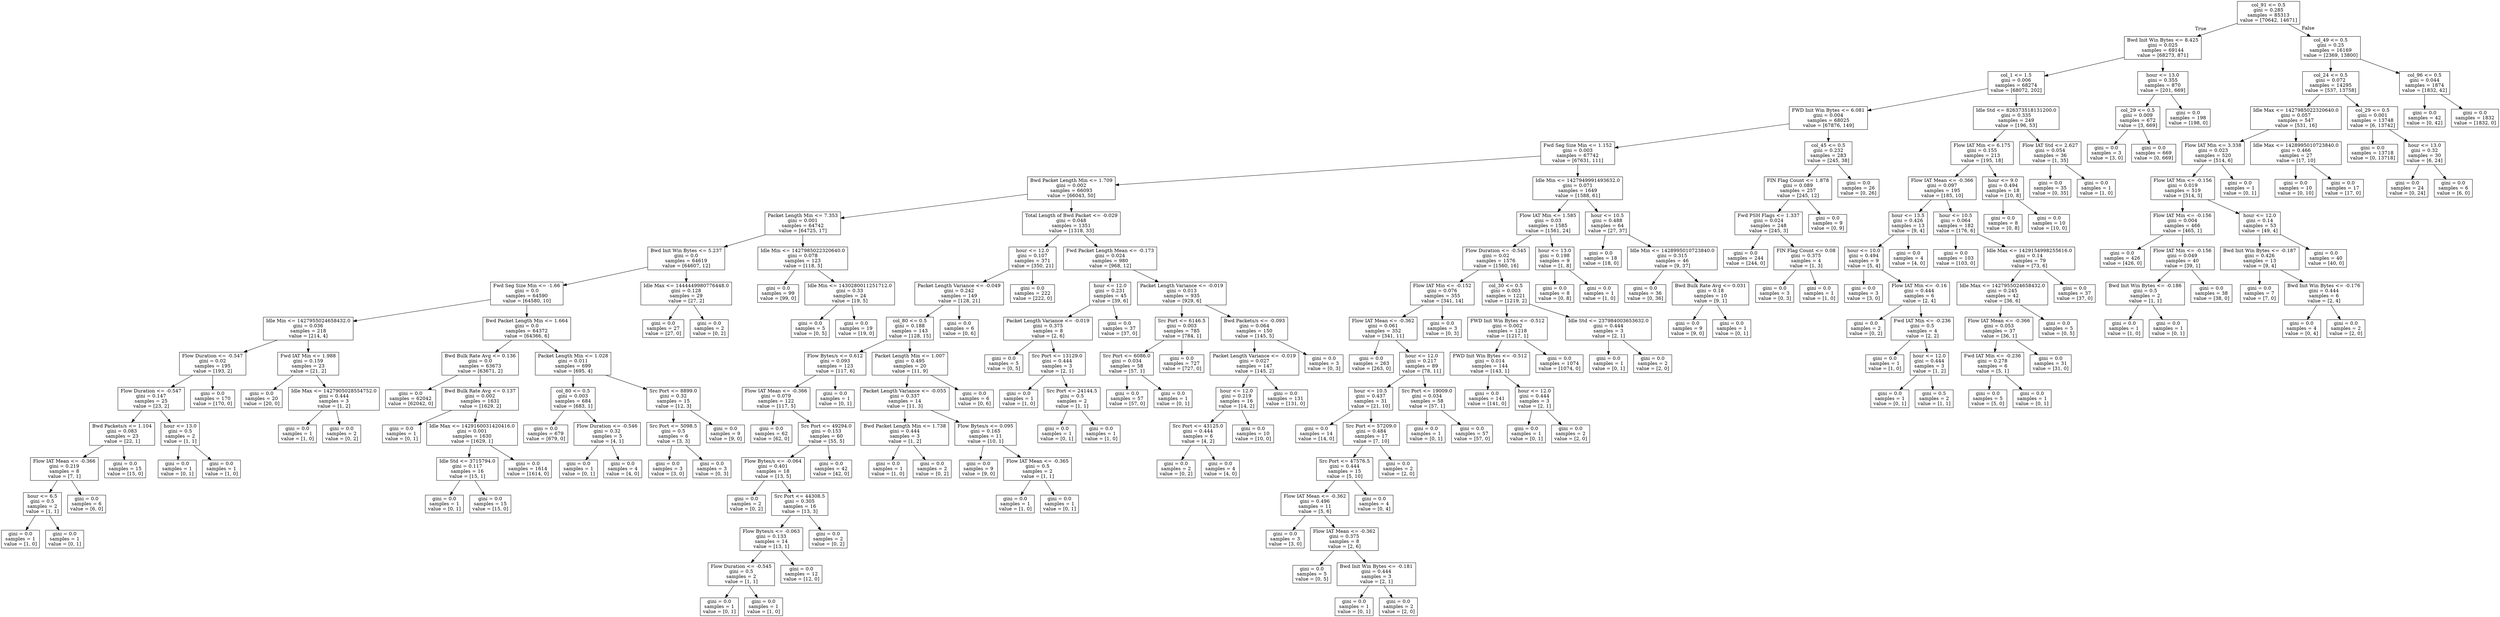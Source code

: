 digraph Tree {
node [shape=box] ;
0 [label="col_91 <= 0.5\ngini = 0.285\nsamples = 85313\nvalue = [70642, 14671]"] ;
1 [label="Bwd Init Win Bytes <= 8.425\ngini = 0.025\nsamples = 69144\nvalue = [68273, 871]"] ;
0 -> 1 [labeldistance=2.5, labelangle=45, headlabel="True"] ;
2 [label="col_1 <= 1.5\ngini = 0.006\nsamples = 68274\nvalue = [68072, 202]"] ;
1 -> 2 ;
3 [label="FWD Init Win Bytes <= 6.081\ngini = 0.004\nsamples = 68025\nvalue = [67876, 149]"] ;
2 -> 3 ;
4 [label="Fwd Seg Size Min <= 1.152\ngini = 0.003\nsamples = 67742\nvalue = [67631, 111]"] ;
3 -> 4 ;
5 [label="Bwd Packet Length Min <= 1.709\ngini = 0.002\nsamples = 66093\nvalue = [66043, 50]"] ;
4 -> 5 ;
6 [label="Packet Length Min <= 7.353\ngini = 0.001\nsamples = 64742\nvalue = [64725, 17]"] ;
5 -> 6 ;
7 [label="Bwd Init Win Bytes <= 5.237\ngini = 0.0\nsamples = 64619\nvalue = [64607, 12]"] ;
6 -> 7 ;
8 [label="Fwd Seg Size Min <= -1.66\ngini = 0.0\nsamples = 64590\nvalue = [64580, 10]"] ;
7 -> 8 ;
9 [label="Idle Min <= 1427955024658432.0\ngini = 0.036\nsamples = 218\nvalue = [214, 4]"] ;
8 -> 9 ;
10 [label="Flow Duration <= -0.547\ngini = 0.02\nsamples = 195\nvalue = [193, 2]"] ;
9 -> 10 ;
11 [label="Flow Duration <= -0.547\ngini = 0.147\nsamples = 25\nvalue = [23, 2]"] ;
10 -> 11 ;
12 [label="Bwd Packets/s <= 1.104\ngini = 0.083\nsamples = 23\nvalue = [22, 1]"] ;
11 -> 12 ;
13 [label="Flow IAT Mean <= -0.366\ngini = 0.219\nsamples = 8\nvalue = [7, 1]"] ;
12 -> 13 ;
14 [label="hour <= 6.5\ngini = 0.5\nsamples = 2\nvalue = [1, 1]"] ;
13 -> 14 ;
15 [label="gini = 0.0\nsamples = 1\nvalue = [1, 0]"] ;
14 -> 15 ;
16 [label="gini = 0.0\nsamples = 1\nvalue = [0, 1]"] ;
14 -> 16 ;
17 [label="gini = 0.0\nsamples = 6\nvalue = [6, 0]"] ;
13 -> 17 ;
18 [label="gini = 0.0\nsamples = 15\nvalue = [15, 0]"] ;
12 -> 18 ;
19 [label="hour <= 13.0\ngini = 0.5\nsamples = 2\nvalue = [1, 1]"] ;
11 -> 19 ;
20 [label="gini = 0.0\nsamples = 1\nvalue = [0, 1]"] ;
19 -> 20 ;
21 [label="gini = 0.0\nsamples = 1\nvalue = [1, 0]"] ;
19 -> 21 ;
22 [label="gini = 0.0\nsamples = 170\nvalue = [170, 0]"] ;
10 -> 22 ;
23 [label="Fwd IAT Min <= 1.988\ngini = 0.159\nsamples = 23\nvalue = [21, 2]"] ;
9 -> 23 ;
24 [label="gini = 0.0\nsamples = 20\nvalue = [20, 0]"] ;
23 -> 24 ;
25 [label="Idle Max <= 1427905028554752.0\ngini = 0.444\nsamples = 3\nvalue = [1, 2]"] ;
23 -> 25 ;
26 [label="gini = 0.0\nsamples = 1\nvalue = [1, 0]"] ;
25 -> 26 ;
27 [label="gini = 0.0\nsamples = 2\nvalue = [0, 2]"] ;
25 -> 27 ;
28 [label="Bwd Packet Length Min <= 1.664\ngini = 0.0\nsamples = 64372\nvalue = [64366, 6]"] ;
8 -> 28 ;
29 [label="Bwd Bulk Rate Avg <= 0.136\ngini = 0.0\nsamples = 63673\nvalue = [63671, 2]"] ;
28 -> 29 ;
30 [label="gini = 0.0\nsamples = 62042\nvalue = [62042, 0]"] ;
29 -> 30 ;
31 [label="Bwd Bulk Rate Avg <= 0.137\ngini = 0.002\nsamples = 1631\nvalue = [1629, 2]"] ;
29 -> 31 ;
32 [label="gini = 0.0\nsamples = 1\nvalue = [0, 1]"] ;
31 -> 32 ;
33 [label="Idle Max <= 1429160031420416.0\ngini = 0.001\nsamples = 1630\nvalue = [1629, 1]"] ;
31 -> 33 ;
34 [label="Idle Std <= 3715794.0\ngini = 0.117\nsamples = 16\nvalue = [15, 1]"] ;
33 -> 34 ;
35 [label="gini = 0.0\nsamples = 1\nvalue = [0, 1]"] ;
34 -> 35 ;
36 [label="gini = 0.0\nsamples = 15\nvalue = [15, 0]"] ;
34 -> 36 ;
37 [label="gini = 0.0\nsamples = 1614\nvalue = [1614, 0]"] ;
33 -> 37 ;
38 [label="Packet Length Min <= 1.028\ngini = 0.011\nsamples = 699\nvalue = [695, 4]"] ;
28 -> 38 ;
39 [label="col_80 <= 0.5\ngini = 0.003\nsamples = 684\nvalue = [683, 1]"] ;
38 -> 39 ;
40 [label="gini = 0.0\nsamples = 679\nvalue = [679, 0]"] ;
39 -> 40 ;
41 [label="Flow Duration <= -0.546\ngini = 0.32\nsamples = 5\nvalue = [4, 1]"] ;
39 -> 41 ;
42 [label="gini = 0.0\nsamples = 1\nvalue = [0, 1]"] ;
41 -> 42 ;
43 [label="gini = 0.0\nsamples = 4\nvalue = [4, 0]"] ;
41 -> 43 ;
44 [label="Src Port <= 8899.0\ngini = 0.32\nsamples = 15\nvalue = [12, 3]"] ;
38 -> 44 ;
45 [label="Src Port <= 5098.5\ngini = 0.5\nsamples = 6\nvalue = [3, 3]"] ;
44 -> 45 ;
46 [label="gini = 0.0\nsamples = 3\nvalue = [3, 0]"] ;
45 -> 46 ;
47 [label="gini = 0.0\nsamples = 3\nvalue = [0, 3]"] ;
45 -> 47 ;
48 [label="gini = 0.0\nsamples = 9\nvalue = [9, 0]"] ;
44 -> 48 ;
49 [label="Idle Max <= 1444449980776448.0\ngini = 0.128\nsamples = 29\nvalue = [27, 2]"] ;
7 -> 49 ;
50 [label="gini = 0.0\nsamples = 27\nvalue = [27, 0]"] ;
49 -> 50 ;
51 [label="gini = 0.0\nsamples = 2\nvalue = [0, 2]"] ;
49 -> 51 ;
52 [label="Idle Min <= 1427985022320640.0\ngini = 0.078\nsamples = 123\nvalue = [118, 5]"] ;
6 -> 52 ;
53 [label="gini = 0.0\nsamples = 99\nvalue = [99, 0]"] ;
52 -> 53 ;
54 [label="Idle Min <= 1430280011251712.0\ngini = 0.33\nsamples = 24\nvalue = [19, 5]"] ;
52 -> 54 ;
55 [label="gini = 0.0\nsamples = 5\nvalue = [0, 5]"] ;
54 -> 55 ;
56 [label="gini = 0.0\nsamples = 19\nvalue = [19, 0]"] ;
54 -> 56 ;
57 [label="Total Length of Bwd Packet <= -0.029\ngini = 0.048\nsamples = 1351\nvalue = [1318, 33]"] ;
5 -> 57 ;
58 [label="hour <= 12.0\ngini = 0.107\nsamples = 371\nvalue = [350, 21]"] ;
57 -> 58 ;
59 [label="Packet Length Variance <= -0.049\ngini = 0.242\nsamples = 149\nvalue = [128, 21]"] ;
58 -> 59 ;
60 [label="col_80 <= 0.5\ngini = 0.188\nsamples = 143\nvalue = [128, 15]"] ;
59 -> 60 ;
61 [label="Flow Bytes/s <= 0.612\ngini = 0.093\nsamples = 123\nvalue = [117, 6]"] ;
60 -> 61 ;
62 [label="Flow IAT Mean <= -0.366\ngini = 0.079\nsamples = 122\nvalue = [117, 5]"] ;
61 -> 62 ;
63 [label="gini = 0.0\nsamples = 62\nvalue = [62, 0]"] ;
62 -> 63 ;
64 [label="Src Port <= 49294.0\ngini = 0.153\nsamples = 60\nvalue = [55, 5]"] ;
62 -> 64 ;
65 [label="Flow Bytes/s <= -0.064\ngini = 0.401\nsamples = 18\nvalue = [13, 5]"] ;
64 -> 65 ;
66 [label="gini = 0.0\nsamples = 2\nvalue = [0, 2]"] ;
65 -> 66 ;
67 [label="Src Port <= 44308.5\ngini = 0.305\nsamples = 16\nvalue = [13, 3]"] ;
65 -> 67 ;
68 [label="Flow Bytes/s <= -0.063\ngini = 0.133\nsamples = 14\nvalue = [13, 1]"] ;
67 -> 68 ;
69 [label="Flow Duration <= -0.545\ngini = 0.5\nsamples = 2\nvalue = [1, 1]"] ;
68 -> 69 ;
70 [label="gini = 0.0\nsamples = 1\nvalue = [0, 1]"] ;
69 -> 70 ;
71 [label="gini = 0.0\nsamples = 1\nvalue = [1, 0]"] ;
69 -> 71 ;
72 [label="gini = 0.0\nsamples = 12\nvalue = [12, 0]"] ;
68 -> 72 ;
73 [label="gini = 0.0\nsamples = 2\nvalue = [0, 2]"] ;
67 -> 73 ;
74 [label="gini = 0.0\nsamples = 42\nvalue = [42, 0]"] ;
64 -> 74 ;
75 [label="gini = 0.0\nsamples = 1\nvalue = [0, 1]"] ;
61 -> 75 ;
76 [label="Packet Length Min <= 1.007\ngini = 0.495\nsamples = 20\nvalue = [11, 9]"] ;
60 -> 76 ;
77 [label="Packet Length Variance <= -0.055\ngini = 0.337\nsamples = 14\nvalue = [11, 3]"] ;
76 -> 77 ;
78 [label="Bwd Packet Length Min <= 1.738\ngini = 0.444\nsamples = 3\nvalue = [1, 2]"] ;
77 -> 78 ;
79 [label="gini = 0.0\nsamples = 1\nvalue = [1, 0]"] ;
78 -> 79 ;
80 [label="gini = 0.0\nsamples = 2\nvalue = [0, 2]"] ;
78 -> 80 ;
81 [label="Flow Bytes/s <= 0.095\ngini = 0.165\nsamples = 11\nvalue = [10, 1]"] ;
77 -> 81 ;
82 [label="gini = 0.0\nsamples = 9\nvalue = [9, 0]"] ;
81 -> 82 ;
83 [label="Flow IAT Mean <= -0.365\ngini = 0.5\nsamples = 2\nvalue = [1, 1]"] ;
81 -> 83 ;
84 [label="gini = 0.0\nsamples = 1\nvalue = [1, 0]"] ;
83 -> 84 ;
85 [label="gini = 0.0\nsamples = 1\nvalue = [0, 1]"] ;
83 -> 85 ;
86 [label="gini = 0.0\nsamples = 6\nvalue = [0, 6]"] ;
76 -> 86 ;
87 [label="gini = 0.0\nsamples = 6\nvalue = [0, 6]"] ;
59 -> 87 ;
88 [label="gini = 0.0\nsamples = 222\nvalue = [222, 0]"] ;
58 -> 88 ;
89 [label="Fwd Packet Length Mean <= -0.173\ngini = 0.024\nsamples = 980\nvalue = [968, 12]"] ;
57 -> 89 ;
90 [label="hour <= 12.0\ngini = 0.231\nsamples = 45\nvalue = [39, 6]"] ;
89 -> 90 ;
91 [label="Packet Length Variance <= -0.019\ngini = 0.375\nsamples = 8\nvalue = [2, 6]"] ;
90 -> 91 ;
92 [label="gini = 0.0\nsamples = 5\nvalue = [0, 5]"] ;
91 -> 92 ;
93 [label="Src Port <= 13129.0\ngini = 0.444\nsamples = 3\nvalue = [2, 1]"] ;
91 -> 93 ;
94 [label="gini = 0.0\nsamples = 1\nvalue = [1, 0]"] ;
93 -> 94 ;
95 [label="Src Port <= 24144.5\ngini = 0.5\nsamples = 2\nvalue = [1, 1]"] ;
93 -> 95 ;
96 [label="gini = 0.0\nsamples = 1\nvalue = [0, 1]"] ;
95 -> 96 ;
97 [label="gini = 0.0\nsamples = 1\nvalue = [1, 0]"] ;
95 -> 97 ;
98 [label="gini = 0.0\nsamples = 37\nvalue = [37, 0]"] ;
90 -> 98 ;
99 [label="Packet Length Variance <= -0.019\ngini = 0.013\nsamples = 935\nvalue = [929, 6]"] ;
89 -> 99 ;
100 [label="Src Port <= 6146.5\ngini = 0.003\nsamples = 785\nvalue = [784, 1]"] ;
99 -> 100 ;
101 [label="Src Port <= 6086.0\ngini = 0.034\nsamples = 58\nvalue = [57, 1]"] ;
100 -> 101 ;
102 [label="gini = 0.0\nsamples = 57\nvalue = [57, 0]"] ;
101 -> 102 ;
103 [label="gini = 0.0\nsamples = 1\nvalue = [0, 1]"] ;
101 -> 103 ;
104 [label="gini = 0.0\nsamples = 727\nvalue = [727, 0]"] ;
100 -> 104 ;
105 [label="Bwd Packets/s <= -0.093\ngini = 0.064\nsamples = 150\nvalue = [145, 5]"] ;
99 -> 105 ;
106 [label="Packet Length Variance <= -0.019\ngini = 0.027\nsamples = 147\nvalue = [145, 2]"] ;
105 -> 106 ;
107 [label="hour <= 12.0\ngini = 0.219\nsamples = 16\nvalue = [14, 2]"] ;
106 -> 107 ;
108 [label="Src Port <= 43125.0\ngini = 0.444\nsamples = 6\nvalue = [4, 2]"] ;
107 -> 108 ;
109 [label="gini = 0.0\nsamples = 2\nvalue = [0, 2]"] ;
108 -> 109 ;
110 [label="gini = 0.0\nsamples = 4\nvalue = [4, 0]"] ;
108 -> 110 ;
111 [label="gini = 0.0\nsamples = 10\nvalue = [10, 0]"] ;
107 -> 111 ;
112 [label="gini = 0.0\nsamples = 131\nvalue = [131, 0]"] ;
106 -> 112 ;
113 [label="gini = 0.0\nsamples = 3\nvalue = [0, 3]"] ;
105 -> 113 ;
114 [label="Idle Min <= 1427949991493632.0\ngini = 0.071\nsamples = 1649\nvalue = [1588, 61]"] ;
4 -> 114 ;
115 [label="Flow IAT Min <= 1.585\ngini = 0.03\nsamples = 1585\nvalue = [1561, 24]"] ;
114 -> 115 ;
116 [label="Flow Duration <= -0.545\ngini = 0.02\nsamples = 1576\nvalue = [1560, 16]"] ;
115 -> 116 ;
117 [label="Flow IAT Min <= -0.152\ngini = 0.076\nsamples = 355\nvalue = [341, 14]"] ;
116 -> 117 ;
118 [label="Flow IAT Mean <= -0.362\ngini = 0.061\nsamples = 352\nvalue = [341, 11]"] ;
117 -> 118 ;
119 [label="gini = 0.0\nsamples = 263\nvalue = [263, 0]"] ;
118 -> 119 ;
120 [label="hour <= 12.0\ngini = 0.217\nsamples = 89\nvalue = [78, 11]"] ;
118 -> 120 ;
121 [label="hour <= 10.5\ngini = 0.437\nsamples = 31\nvalue = [21, 10]"] ;
120 -> 121 ;
122 [label="gini = 0.0\nsamples = 14\nvalue = [14, 0]"] ;
121 -> 122 ;
123 [label="Src Port <= 57209.0\ngini = 0.484\nsamples = 17\nvalue = [7, 10]"] ;
121 -> 123 ;
124 [label="Src Port <= 47576.5\ngini = 0.444\nsamples = 15\nvalue = [5, 10]"] ;
123 -> 124 ;
125 [label="Flow IAT Mean <= -0.362\ngini = 0.496\nsamples = 11\nvalue = [5, 6]"] ;
124 -> 125 ;
126 [label="gini = 0.0\nsamples = 3\nvalue = [3, 0]"] ;
125 -> 126 ;
127 [label="Flow IAT Mean <= -0.362\ngini = 0.375\nsamples = 8\nvalue = [2, 6]"] ;
125 -> 127 ;
128 [label="gini = 0.0\nsamples = 5\nvalue = [0, 5]"] ;
127 -> 128 ;
129 [label="Bwd Init Win Bytes <= -0.181\ngini = 0.444\nsamples = 3\nvalue = [2, 1]"] ;
127 -> 129 ;
130 [label="gini = 0.0\nsamples = 1\nvalue = [0, 1]"] ;
129 -> 130 ;
131 [label="gini = 0.0\nsamples = 2\nvalue = [2, 0]"] ;
129 -> 131 ;
132 [label="gini = 0.0\nsamples = 4\nvalue = [0, 4]"] ;
124 -> 132 ;
133 [label="gini = 0.0\nsamples = 2\nvalue = [2, 0]"] ;
123 -> 133 ;
134 [label="Src Port <= 19009.0\ngini = 0.034\nsamples = 58\nvalue = [57, 1]"] ;
120 -> 134 ;
135 [label="gini = 0.0\nsamples = 1\nvalue = [0, 1]"] ;
134 -> 135 ;
136 [label="gini = 0.0\nsamples = 57\nvalue = [57, 0]"] ;
134 -> 136 ;
137 [label="gini = 0.0\nsamples = 3\nvalue = [0, 3]"] ;
117 -> 137 ;
138 [label="col_30 <= 0.5\ngini = 0.003\nsamples = 1221\nvalue = [1219, 2]"] ;
116 -> 138 ;
139 [label="FWD Init Win Bytes <= -0.512\ngini = 0.002\nsamples = 1218\nvalue = [1217, 1]"] ;
138 -> 139 ;
140 [label="FWD Init Win Bytes <= -0.512\ngini = 0.014\nsamples = 144\nvalue = [143, 1]"] ;
139 -> 140 ;
141 [label="gini = 0.0\nsamples = 141\nvalue = [141, 0]"] ;
140 -> 141 ;
142 [label="hour <= 12.0\ngini = 0.444\nsamples = 3\nvalue = [2, 1]"] ;
140 -> 142 ;
143 [label="gini = 0.0\nsamples = 1\nvalue = [0, 1]"] ;
142 -> 143 ;
144 [label="gini = 0.0\nsamples = 2\nvalue = [2, 0]"] ;
142 -> 144 ;
145 [label="gini = 0.0\nsamples = 1074\nvalue = [1074, 0]"] ;
139 -> 145 ;
146 [label="Idle Std <= 237984003653632.0\ngini = 0.444\nsamples = 3\nvalue = [2, 1]"] ;
138 -> 146 ;
147 [label="gini = 0.0\nsamples = 1\nvalue = [0, 1]"] ;
146 -> 147 ;
148 [label="gini = 0.0\nsamples = 2\nvalue = [2, 0]"] ;
146 -> 148 ;
149 [label="hour <= 13.0\ngini = 0.198\nsamples = 9\nvalue = [1, 8]"] ;
115 -> 149 ;
150 [label="gini = 0.0\nsamples = 8\nvalue = [0, 8]"] ;
149 -> 150 ;
151 [label="gini = 0.0\nsamples = 1\nvalue = [1, 0]"] ;
149 -> 151 ;
152 [label="hour <= 10.5\ngini = 0.488\nsamples = 64\nvalue = [27, 37]"] ;
114 -> 152 ;
153 [label="gini = 0.0\nsamples = 18\nvalue = [18, 0]"] ;
152 -> 153 ;
154 [label="Idle Min <= 1428995010723840.0\ngini = 0.315\nsamples = 46\nvalue = [9, 37]"] ;
152 -> 154 ;
155 [label="gini = 0.0\nsamples = 36\nvalue = [0, 36]"] ;
154 -> 155 ;
156 [label="Bwd Bulk Rate Avg <= 0.031\ngini = 0.18\nsamples = 10\nvalue = [9, 1]"] ;
154 -> 156 ;
157 [label="gini = 0.0\nsamples = 9\nvalue = [9, 0]"] ;
156 -> 157 ;
158 [label="gini = 0.0\nsamples = 1\nvalue = [0, 1]"] ;
156 -> 158 ;
159 [label="col_45 <= 0.5\ngini = 0.232\nsamples = 283\nvalue = [245, 38]"] ;
3 -> 159 ;
160 [label="FIN Flag Count <= 1.878\ngini = 0.089\nsamples = 257\nvalue = [245, 12]"] ;
159 -> 160 ;
161 [label="Fwd PSH Flags <= 1.337\ngini = 0.024\nsamples = 248\nvalue = [245, 3]"] ;
160 -> 161 ;
162 [label="gini = 0.0\nsamples = 244\nvalue = [244, 0]"] ;
161 -> 162 ;
163 [label="FIN Flag Count <= 0.08\ngini = 0.375\nsamples = 4\nvalue = [1, 3]"] ;
161 -> 163 ;
164 [label="gini = 0.0\nsamples = 3\nvalue = [0, 3]"] ;
163 -> 164 ;
165 [label="gini = 0.0\nsamples = 1\nvalue = [1, 0]"] ;
163 -> 165 ;
166 [label="gini = 0.0\nsamples = 9\nvalue = [0, 9]"] ;
160 -> 166 ;
167 [label="gini = 0.0\nsamples = 26\nvalue = [0, 26]"] ;
159 -> 167 ;
168 [label="Idle Std <= 826373518131200.0\ngini = 0.335\nsamples = 249\nvalue = [196, 53]"] ;
2 -> 168 ;
169 [label="Flow IAT Min <= 6.175\ngini = 0.155\nsamples = 213\nvalue = [195, 18]"] ;
168 -> 169 ;
170 [label="Flow IAT Mean <= -0.366\ngini = 0.097\nsamples = 195\nvalue = [185, 10]"] ;
169 -> 170 ;
171 [label="hour <= 13.5\ngini = 0.426\nsamples = 13\nvalue = [9, 4]"] ;
170 -> 171 ;
172 [label="hour <= 10.0\ngini = 0.494\nsamples = 9\nvalue = [5, 4]"] ;
171 -> 172 ;
173 [label="gini = 0.0\nsamples = 3\nvalue = [3, 0]"] ;
172 -> 173 ;
174 [label="Flow IAT Min <= -0.16\ngini = 0.444\nsamples = 6\nvalue = [2, 4]"] ;
172 -> 174 ;
175 [label="gini = 0.0\nsamples = 2\nvalue = [0, 2]"] ;
174 -> 175 ;
176 [label="Fwd IAT Min <= -0.236\ngini = 0.5\nsamples = 4\nvalue = [2, 2]"] ;
174 -> 176 ;
177 [label="gini = 0.0\nsamples = 1\nvalue = [1, 0]"] ;
176 -> 177 ;
178 [label="hour <= 12.0\ngini = 0.444\nsamples = 3\nvalue = [1, 2]"] ;
176 -> 178 ;
179 [label="gini = 0.0\nsamples = 1\nvalue = [0, 1]"] ;
178 -> 179 ;
180 [label="gini = 0.5\nsamples = 2\nvalue = [1, 1]"] ;
178 -> 180 ;
181 [label="gini = 0.0\nsamples = 4\nvalue = [4, 0]"] ;
171 -> 181 ;
182 [label="hour <= 10.5\ngini = 0.064\nsamples = 182\nvalue = [176, 6]"] ;
170 -> 182 ;
183 [label="gini = 0.0\nsamples = 103\nvalue = [103, 0]"] ;
182 -> 183 ;
184 [label="Idle Max <= 1429154998255616.0\ngini = 0.14\nsamples = 79\nvalue = [73, 6]"] ;
182 -> 184 ;
185 [label="Idle Max <= 1427955024658432.0\ngini = 0.245\nsamples = 42\nvalue = [36, 6]"] ;
184 -> 185 ;
186 [label="Flow IAT Mean <= -0.366\ngini = 0.053\nsamples = 37\nvalue = [36, 1]"] ;
185 -> 186 ;
187 [label="Fwd IAT Min <= -0.236\ngini = 0.278\nsamples = 6\nvalue = [5, 1]"] ;
186 -> 187 ;
188 [label="gini = 0.0\nsamples = 5\nvalue = [5, 0]"] ;
187 -> 188 ;
189 [label="gini = 0.0\nsamples = 1\nvalue = [0, 1]"] ;
187 -> 189 ;
190 [label="gini = 0.0\nsamples = 31\nvalue = [31, 0]"] ;
186 -> 190 ;
191 [label="gini = 0.0\nsamples = 5\nvalue = [0, 5]"] ;
185 -> 191 ;
192 [label="gini = 0.0\nsamples = 37\nvalue = [37, 0]"] ;
184 -> 192 ;
193 [label="hour <= 9.0\ngini = 0.494\nsamples = 18\nvalue = [10, 8]"] ;
169 -> 193 ;
194 [label="gini = 0.0\nsamples = 8\nvalue = [0, 8]"] ;
193 -> 194 ;
195 [label="gini = 0.0\nsamples = 10\nvalue = [10, 0]"] ;
193 -> 195 ;
196 [label="Flow IAT Std <= 2.627\ngini = 0.054\nsamples = 36\nvalue = [1, 35]"] ;
168 -> 196 ;
197 [label="gini = 0.0\nsamples = 35\nvalue = [0, 35]"] ;
196 -> 197 ;
198 [label="gini = 0.0\nsamples = 1\nvalue = [1, 0]"] ;
196 -> 198 ;
199 [label="hour <= 13.0\ngini = 0.355\nsamples = 870\nvalue = [201, 669]"] ;
1 -> 199 ;
200 [label="col_29 <= 0.5\ngini = 0.009\nsamples = 672\nvalue = [3, 669]"] ;
199 -> 200 ;
201 [label="gini = 0.0\nsamples = 3\nvalue = [3, 0]"] ;
200 -> 201 ;
202 [label="gini = 0.0\nsamples = 669\nvalue = [0, 669]"] ;
200 -> 202 ;
203 [label="gini = 0.0\nsamples = 198\nvalue = [198, 0]"] ;
199 -> 203 ;
204 [label="col_49 <= 0.5\ngini = 0.25\nsamples = 16169\nvalue = [2369, 13800]"] ;
0 -> 204 [labeldistance=2.5, labelangle=-45, headlabel="False"] ;
205 [label="col_24 <= 0.5\ngini = 0.072\nsamples = 14295\nvalue = [537, 13758]"] ;
204 -> 205 ;
206 [label="Idle Max <= 1427985022320640.0\ngini = 0.057\nsamples = 547\nvalue = [531, 16]"] ;
205 -> 206 ;
207 [label="Flow IAT Min <= 3.338\ngini = 0.023\nsamples = 520\nvalue = [514, 6]"] ;
206 -> 207 ;
208 [label="Flow IAT Min <= -0.156\ngini = 0.019\nsamples = 519\nvalue = [514, 5]"] ;
207 -> 208 ;
209 [label="Flow IAT Min <= -0.156\ngini = 0.004\nsamples = 466\nvalue = [465, 1]"] ;
208 -> 209 ;
210 [label="gini = 0.0\nsamples = 426\nvalue = [426, 0]"] ;
209 -> 210 ;
211 [label="Flow IAT Min <= -0.156\ngini = 0.049\nsamples = 40\nvalue = [39, 1]"] ;
209 -> 211 ;
212 [label="Bwd Init Win Bytes <= -0.186\ngini = 0.5\nsamples = 2\nvalue = [1, 1]"] ;
211 -> 212 ;
213 [label="gini = 0.0\nsamples = 1\nvalue = [1, 0]"] ;
212 -> 213 ;
214 [label="gini = 0.0\nsamples = 1\nvalue = [0, 1]"] ;
212 -> 214 ;
215 [label="gini = 0.0\nsamples = 38\nvalue = [38, 0]"] ;
211 -> 215 ;
216 [label="hour <= 12.0\ngini = 0.14\nsamples = 53\nvalue = [49, 4]"] ;
208 -> 216 ;
217 [label="Bwd Init Win Bytes <= -0.187\ngini = 0.426\nsamples = 13\nvalue = [9, 4]"] ;
216 -> 217 ;
218 [label="gini = 0.0\nsamples = 7\nvalue = [7, 0]"] ;
217 -> 218 ;
219 [label="Bwd Init Win Bytes <= -0.176\ngini = 0.444\nsamples = 6\nvalue = [2, 4]"] ;
217 -> 219 ;
220 [label="gini = 0.0\nsamples = 4\nvalue = [0, 4]"] ;
219 -> 220 ;
221 [label="gini = 0.0\nsamples = 2\nvalue = [2, 0]"] ;
219 -> 221 ;
222 [label="gini = 0.0\nsamples = 40\nvalue = [40, 0]"] ;
216 -> 222 ;
223 [label="gini = 0.0\nsamples = 1\nvalue = [0, 1]"] ;
207 -> 223 ;
224 [label="Idle Max <= 1428995010723840.0\ngini = 0.466\nsamples = 27\nvalue = [17, 10]"] ;
206 -> 224 ;
225 [label="gini = 0.0\nsamples = 10\nvalue = [0, 10]"] ;
224 -> 225 ;
226 [label="gini = 0.0\nsamples = 17\nvalue = [17, 0]"] ;
224 -> 226 ;
227 [label="col_29 <= 0.5\ngini = 0.001\nsamples = 13748\nvalue = [6, 13742]"] ;
205 -> 227 ;
228 [label="gini = 0.0\nsamples = 13718\nvalue = [0, 13718]"] ;
227 -> 228 ;
229 [label="hour <= 13.0\ngini = 0.32\nsamples = 30\nvalue = [6, 24]"] ;
227 -> 229 ;
230 [label="gini = 0.0\nsamples = 24\nvalue = [0, 24]"] ;
229 -> 230 ;
231 [label="gini = 0.0\nsamples = 6\nvalue = [6, 0]"] ;
229 -> 231 ;
232 [label="col_96 <= 0.5\ngini = 0.044\nsamples = 1874\nvalue = [1832, 42]"] ;
204 -> 232 ;
233 [label="gini = 0.0\nsamples = 42\nvalue = [0, 42]"] ;
232 -> 233 ;
234 [label="gini = 0.0\nsamples = 1832\nvalue = [1832, 0]"] ;
232 -> 234 ;
}